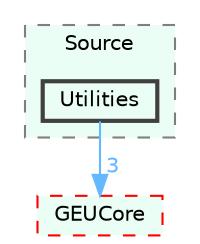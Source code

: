digraph "C:/GEU/GEUApp/Source/Utilities"
{
 // LATEX_PDF_SIZE
  bgcolor="transparent";
  edge [fontname=Helvetica,fontsize=10,labelfontname=Helvetica,labelfontsize=10];
  node [fontname=Helvetica,fontsize=10,shape=box,height=0.2,width=0.4];
  compound=true
  subgraph clusterdir_f2ac7c6e4501a428e303b82d0f866b72 {
    graph [ bgcolor="#ebfef5", pencolor="grey50", label="Source", fontname=Helvetica,fontsize=10 style="filled,dashed", URL="dir_f2ac7c6e4501a428e303b82d0f866b72.html",tooltip=""]
  dir_a4a9045fd8fa6453f35040935e332d0b [label="Utilities", fillcolor="#ebfef5", color="grey25", style="filled,bold", URL="dir_a4a9045fd8fa6453f35040935e332d0b.html",tooltip=""];
  }
  dir_27e7292ccf631aad9354b9464cb90a84 [label="GEUCore", fillcolor="#ebfef5", color="red", style="filled,dashed", URL="dir_27e7292ccf631aad9354b9464cb90a84.html",tooltip=""];
  dir_a4a9045fd8fa6453f35040935e332d0b->dir_27e7292ccf631aad9354b9464cb90a84 [headlabel="3", labeldistance=1.5 headhref="dir_000056_000015.html" href="dir_000056_000015.html" color="steelblue1" fontcolor="steelblue1"];
}
